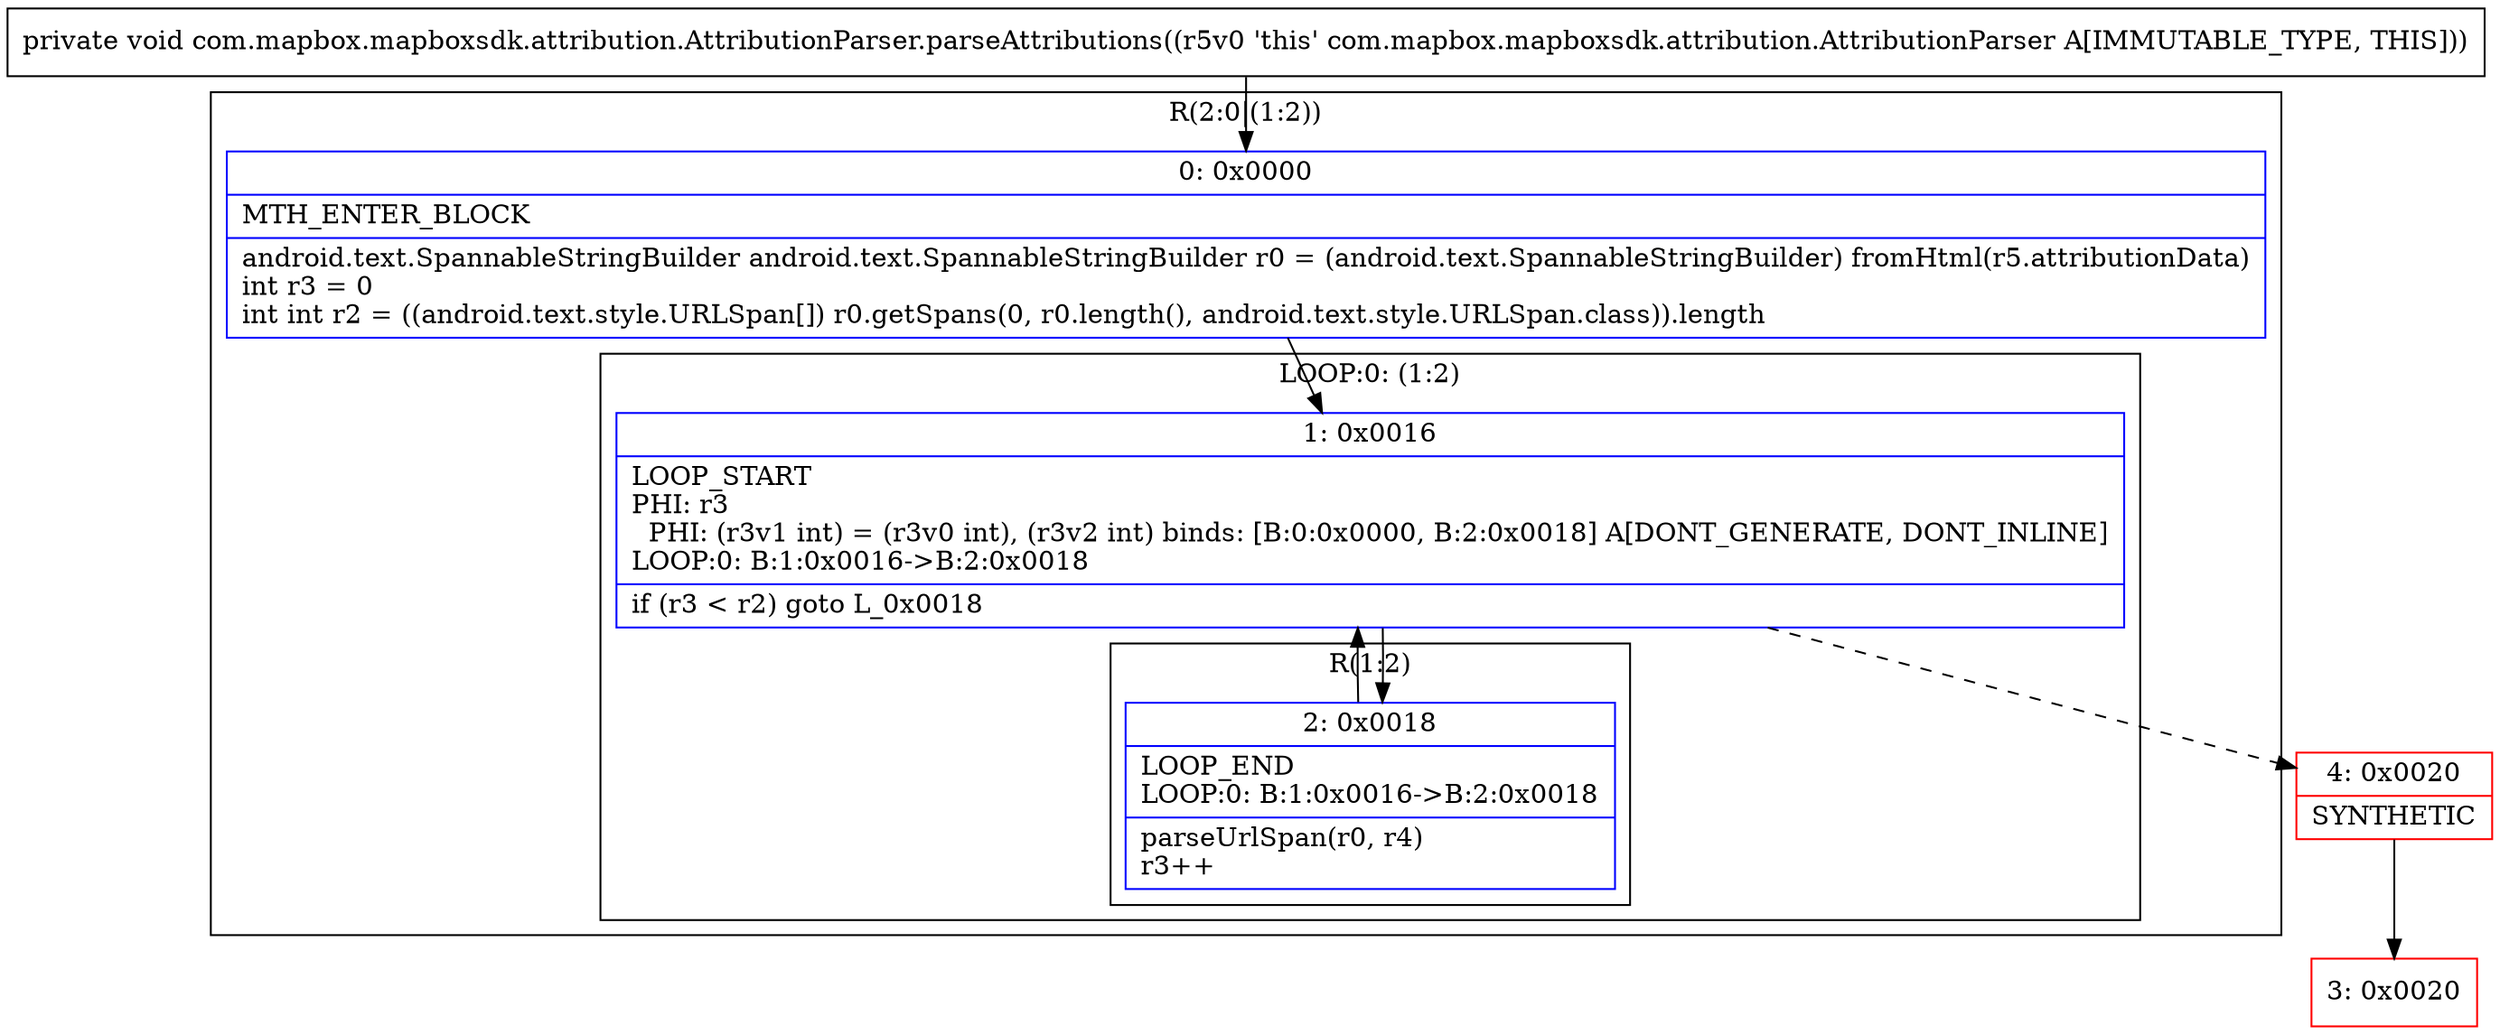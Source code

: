 digraph "CFG forcom.mapbox.mapboxsdk.attribution.AttributionParser.parseAttributions()V" {
subgraph cluster_Region_621921105 {
label = "R(2:0|(1:2))";
node [shape=record,color=blue];
Node_0 [shape=record,label="{0\:\ 0x0000|MTH_ENTER_BLOCK\l|android.text.SpannableStringBuilder android.text.SpannableStringBuilder r0 = (android.text.SpannableStringBuilder) fromHtml(r5.attributionData)\lint r3 = 0\lint int r2 = ((android.text.style.URLSpan[]) r0.getSpans(0, r0.length(), android.text.style.URLSpan.class)).length\l}"];
subgraph cluster_LoopRegion_1320330683 {
label = "LOOP:0: (1:2)";
node [shape=record,color=blue];
Node_1 [shape=record,label="{1\:\ 0x0016|LOOP_START\lPHI: r3 \l  PHI: (r3v1 int) = (r3v0 int), (r3v2 int) binds: [B:0:0x0000, B:2:0x0018] A[DONT_GENERATE, DONT_INLINE]\lLOOP:0: B:1:0x0016\-\>B:2:0x0018\l|if (r3 \< r2) goto L_0x0018\l}"];
subgraph cluster_Region_1262012881 {
label = "R(1:2)";
node [shape=record,color=blue];
Node_2 [shape=record,label="{2\:\ 0x0018|LOOP_END\lLOOP:0: B:1:0x0016\-\>B:2:0x0018\l|parseUrlSpan(r0, r4)\lr3++\l}"];
}
}
}
Node_3 [shape=record,color=red,label="{3\:\ 0x0020}"];
Node_4 [shape=record,color=red,label="{4\:\ 0x0020|SYNTHETIC\l}"];
MethodNode[shape=record,label="{private void com.mapbox.mapboxsdk.attribution.AttributionParser.parseAttributions((r5v0 'this' com.mapbox.mapboxsdk.attribution.AttributionParser A[IMMUTABLE_TYPE, THIS])) }"];
MethodNode -> Node_0;
Node_0 -> Node_1;
Node_1 -> Node_2;
Node_1 -> Node_4[style=dashed];
Node_2 -> Node_1;
Node_4 -> Node_3;
}

